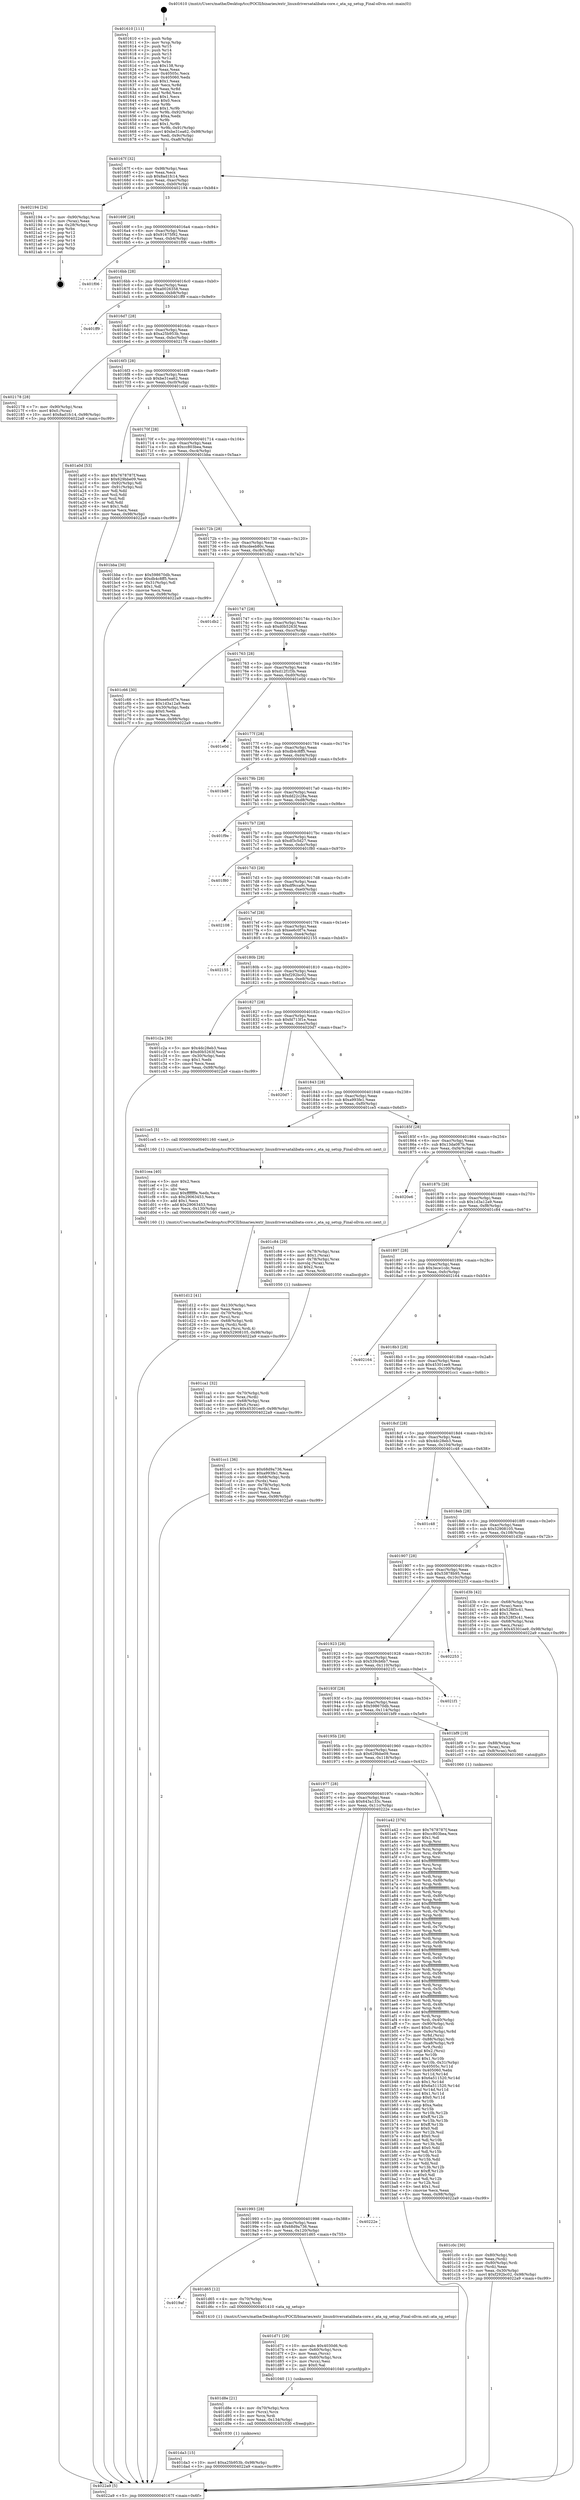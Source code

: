 digraph "0x401610" {
  label = "0x401610 (/mnt/c/Users/mathe/Desktop/tcc/POCII/binaries/extr_linuxdriversatalibata-core.c_ata_sg_setup_Final-ollvm.out::main(0))"
  labelloc = "t"
  node[shape=record]

  Entry [label="",width=0.3,height=0.3,shape=circle,fillcolor=black,style=filled]
  "0x40167f" [label="{
     0x40167f [32]\l
     | [instrs]\l
     &nbsp;&nbsp;0x40167f \<+6\>: mov -0x98(%rbp),%eax\l
     &nbsp;&nbsp;0x401685 \<+2\>: mov %eax,%ecx\l
     &nbsp;&nbsp;0x401687 \<+6\>: sub $0x8ad1fc14,%ecx\l
     &nbsp;&nbsp;0x40168d \<+6\>: mov %eax,-0xac(%rbp)\l
     &nbsp;&nbsp;0x401693 \<+6\>: mov %ecx,-0xb0(%rbp)\l
     &nbsp;&nbsp;0x401699 \<+6\>: je 0000000000402194 \<main+0xb84\>\l
  }"]
  "0x402194" [label="{
     0x402194 [24]\l
     | [instrs]\l
     &nbsp;&nbsp;0x402194 \<+7\>: mov -0x90(%rbp),%rax\l
     &nbsp;&nbsp;0x40219b \<+2\>: mov (%rax),%eax\l
     &nbsp;&nbsp;0x40219d \<+4\>: lea -0x28(%rbp),%rsp\l
     &nbsp;&nbsp;0x4021a1 \<+1\>: pop %rbx\l
     &nbsp;&nbsp;0x4021a2 \<+2\>: pop %r12\l
     &nbsp;&nbsp;0x4021a4 \<+2\>: pop %r13\l
     &nbsp;&nbsp;0x4021a6 \<+2\>: pop %r14\l
     &nbsp;&nbsp;0x4021a8 \<+2\>: pop %r15\l
     &nbsp;&nbsp;0x4021aa \<+1\>: pop %rbp\l
     &nbsp;&nbsp;0x4021ab \<+1\>: ret\l
  }"]
  "0x40169f" [label="{
     0x40169f [28]\l
     | [instrs]\l
     &nbsp;&nbsp;0x40169f \<+5\>: jmp 00000000004016a4 \<main+0x94\>\l
     &nbsp;&nbsp;0x4016a4 \<+6\>: mov -0xac(%rbp),%eax\l
     &nbsp;&nbsp;0x4016aa \<+5\>: sub $0x91675f92,%eax\l
     &nbsp;&nbsp;0x4016af \<+6\>: mov %eax,-0xb4(%rbp)\l
     &nbsp;&nbsp;0x4016b5 \<+6\>: je 0000000000401f06 \<main+0x8f6\>\l
  }"]
  Exit [label="",width=0.3,height=0.3,shape=circle,fillcolor=black,style=filled,peripheries=2]
  "0x401f06" [label="{
     0x401f06\l
  }", style=dashed]
  "0x4016bb" [label="{
     0x4016bb [28]\l
     | [instrs]\l
     &nbsp;&nbsp;0x4016bb \<+5\>: jmp 00000000004016c0 \<main+0xb0\>\l
     &nbsp;&nbsp;0x4016c0 \<+6\>: mov -0xac(%rbp),%eax\l
     &nbsp;&nbsp;0x4016c6 \<+5\>: sub $0xa0026358,%eax\l
     &nbsp;&nbsp;0x4016cb \<+6\>: mov %eax,-0xb8(%rbp)\l
     &nbsp;&nbsp;0x4016d1 \<+6\>: je 0000000000401ff9 \<main+0x9e9\>\l
  }"]
  "0x401da3" [label="{
     0x401da3 [15]\l
     | [instrs]\l
     &nbsp;&nbsp;0x401da3 \<+10\>: movl $0xa25b953b,-0x98(%rbp)\l
     &nbsp;&nbsp;0x401dad \<+5\>: jmp 00000000004022a9 \<main+0xc99\>\l
  }"]
  "0x401ff9" [label="{
     0x401ff9\l
  }", style=dashed]
  "0x4016d7" [label="{
     0x4016d7 [28]\l
     | [instrs]\l
     &nbsp;&nbsp;0x4016d7 \<+5\>: jmp 00000000004016dc \<main+0xcc\>\l
     &nbsp;&nbsp;0x4016dc \<+6\>: mov -0xac(%rbp),%eax\l
     &nbsp;&nbsp;0x4016e2 \<+5\>: sub $0xa25b953b,%eax\l
     &nbsp;&nbsp;0x4016e7 \<+6\>: mov %eax,-0xbc(%rbp)\l
     &nbsp;&nbsp;0x4016ed \<+6\>: je 0000000000402178 \<main+0xb68\>\l
  }"]
  "0x401d8e" [label="{
     0x401d8e [21]\l
     | [instrs]\l
     &nbsp;&nbsp;0x401d8e \<+4\>: mov -0x70(%rbp),%rcx\l
     &nbsp;&nbsp;0x401d92 \<+3\>: mov (%rcx),%rcx\l
     &nbsp;&nbsp;0x401d95 \<+3\>: mov %rcx,%rdi\l
     &nbsp;&nbsp;0x401d98 \<+6\>: mov %eax,-0x134(%rbp)\l
     &nbsp;&nbsp;0x401d9e \<+5\>: call 0000000000401030 \<free@plt\>\l
     | [calls]\l
     &nbsp;&nbsp;0x401030 \{1\} (unknown)\l
  }"]
  "0x402178" [label="{
     0x402178 [28]\l
     | [instrs]\l
     &nbsp;&nbsp;0x402178 \<+7\>: mov -0x90(%rbp),%rax\l
     &nbsp;&nbsp;0x40217f \<+6\>: movl $0x0,(%rax)\l
     &nbsp;&nbsp;0x402185 \<+10\>: movl $0x8ad1fc14,-0x98(%rbp)\l
     &nbsp;&nbsp;0x40218f \<+5\>: jmp 00000000004022a9 \<main+0xc99\>\l
  }"]
  "0x4016f3" [label="{
     0x4016f3 [28]\l
     | [instrs]\l
     &nbsp;&nbsp;0x4016f3 \<+5\>: jmp 00000000004016f8 \<main+0xe8\>\l
     &nbsp;&nbsp;0x4016f8 \<+6\>: mov -0xac(%rbp),%eax\l
     &nbsp;&nbsp;0x4016fe \<+5\>: sub $0xbe31ea62,%eax\l
     &nbsp;&nbsp;0x401703 \<+6\>: mov %eax,-0xc0(%rbp)\l
     &nbsp;&nbsp;0x401709 \<+6\>: je 0000000000401a0d \<main+0x3fd\>\l
  }"]
  "0x401d71" [label="{
     0x401d71 [29]\l
     | [instrs]\l
     &nbsp;&nbsp;0x401d71 \<+10\>: movabs $0x4030d6,%rdi\l
     &nbsp;&nbsp;0x401d7b \<+4\>: mov -0x60(%rbp),%rcx\l
     &nbsp;&nbsp;0x401d7f \<+2\>: mov %eax,(%rcx)\l
     &nbsp;&nbsp;0x401d81 \<+4\>: mov -0x60(%rbp),%rcx\l
     &nbsp;&nbsp;0x401d85 \<+2\>: mov (%rcx),%esi\l
     &nbsp;&nbsp;0x401d87 \<+2\>: mov $0x0,%al\l
     &nbsp;&nbsp;0x401d89 \<+5\>: call 0000000000401040 \<printf@plt\>\l
     | [calls]\l
     &nbsp;&nbsp;0x401040 \{1\} (unknown)\l
  }"]
  "0x401a0d" [label="{
     0x401a0d [53]\l
     | [instrs]\l
     &nbsp;&nbsp;0x401a0d \<+5\>: mov $0x7678787f,%eax\l
     &nbsp;&nbsp;0x401a12 \<+5\>: mov $0x629bbe09,%ecx\l
     &nbsp;&nbsp;0x401a17 \<+6\>: mov -0x92(%rbp),%dl\l
     &nbsp;&nbsp;0x401a1d \<+7\>: mov -0x91(%rbp),%sil\l
     &nbsp;&nbsp;0x401a24 \<+3\>: mov %dl,%dil\l
     &nbsp;&nbsp;0x401a27 \<+3\>: and %sil,%dil\l
     &nbsp;&nbsp;0x401a2a \<+3\>: xor %sil,%dl\l
     &nbsp;&nbsp;0x401a2d \<+3\>: or %dl,%dil\l
     &nbsp;&nbsp;0x401a30 \<+4\>: test $0x1,%dil\l
     &nbsp;&nbsp;0x401a34 \<+3\>: cmovne %ecx,%eax\l
     &nbsp;&nbsp;0x401a37 \<+6\>: mov %eax,-0x98(%rbp)\l
     &nbsp;&nbsp;0x401a3d \<+5\>: jmp 00000000004022a9 \<main+0xc99\>\l
  }"]
  "0x40170f" [label="{
     0x40170f [28]\l
     | [instrs]\l
     &nbsp;&nbsp;0x40170f \<+5\>: jmp 0000000000401714 \<main+0x104\>\l
     &nbsp;&nbsp;0x401714 \<+6\>: mov -0xac(%rbp),%eax\l
     &nbsp;&nbsp;0x40171a \<+5\>: sub $0xcc803bea,%eax\l
     &nbsp;&nbsp;0x40171f \<+6\>: mov %eax,-0xc4(%rbp)\l
     &nbsp;&nbsp;0x401725 \<+6\>: je 0000000000401bba \<main+0x5aa\>\l
  }"]
  "0x4022a9" [label="{
     0x4022a9 [5]\l
     | [instrs]\l
     &nbsp;&nbsp;0x4022a9 \<+5\>: jmp 000000000040167f \<main+0x6f\>\l
  }"]
  "0x401610" [label="{
     0x401610 [111]\l
     | [instrs]\l
     &nbsp;&nbsp;0x401610 \<+1\>: push %rbp\l
     &nbsp;&nbsp;0x401611 \<+3\>: mov %rsp,%rbp\l
     &nbsp;&nbsp;0x401614 \<+2\>: push %r15\l
     &nbsp;&nbsp;0x401616 \<+2\>: push %r14\l
     &nbsp;&nbsp;0x401618 \<+2\>: push %r13\l
     &nbsp;&nbsp;0x40161a \<+2\>: push %r12\l
     &nbsp;&nbsp;0x40161c \<+1\>: push %rbx\l
     &nbsp;&nbsp;0x40161d \<+7\>: sub $0x138,%rsp\l
     &nbsp;&nbsp;0x401624 \<+2\>: xor %eax,%eax\l
     &nbsp;&nbsp;0x401626 \<+7\>: mov 0x40505c,%ecx\l
     &nbsp;&nbsp;0x40162d \<+7\>: mov 0x405060,%edx\l
     &nbsp;&nbsp;0x401634 \<+3\>: sub $0x1,%eax\l
     &nbsp;&nbsp;0x401637 \<+3\>: mov %ecx,%r8d\l
     &nbsp;&nbsp;0x40163a \<+3\>: add %eax,%r8d\l
     &nbsp;&nbsp;0x40163d \<+4\>: imul %r8d,%ecx\l
     &nbsp;&nbsp;0x401641 \<+3\>: and $0x1,%ecx\l
     &nbsp;&nbsp;0x401644 \<+3\>: cmp $0x0,%ecx\l
     &nbsp;&nbsp;0x401647 \<+4\>: sete %r9b\l
     &nbsp;&nbsp;0x40164b \<+4\>: and $0x1,%r9b\l
     &nbsp;&nbsp;0x40164f \<+7\>: mov %r9b,-0x92(%rbp)\l
     &nbsp;&nbsp;0x401656 \<+3\>: cmp $0xa,%edx\l
     &nbsp;&nbsp;0x401659 \<+4\>: setl %r9b\l
     &nbsp;&nbsp;0x40165d \<+4\>: and $0x1,%r9b\l
     &nbsp;&nbsp;0x401661 \<+7\>: mov %r9b,-0x91(%rbp)\l
     &nbsp;&nbsp;0x401668 \<+10\>: movl $0xbe31ea62,-0x98(%rbp)\l
     &nbsp;&nbsp;0x401672 \<+6\>: mov %edi,-0x9c(%rbp)\l
     &nbsp;&nbsp;0x401678 \<+7\>: mov %rsi,-0xa8(%rbp)\l
  }"]
  "0x4019af" [label="{
     0x4019af\l
  }", style=dashed]
  "0x401bba" [label="{
     0x401bba [30]\l
     | [instrs]\l
     &nbsp;&nbsp;0x401bba \<+5\>: mov $0x598670db,%eax\l
     &nbsp;&nbsp;0x401bbf \<+5\>: mov $0xdb4c8ff5,%ecx\l
     &nbsp;&nbsp;0x401bc4 \<+3\>: mov -0x31(%rbp),%dl\l
     &nbsp;&nbsp;0x401bc7 \<+3\>: test $0x1,%dl\l
     &nbsp;&nbsp;0x401bca \<+3\>: cmovne %ecx,%eax\l
     &nbsp;&nbsp;0x401bcd \<+6\>: mov %eax,-0x98(%rbp)\l
     &nbsp;&nbsp;0x401bd3 \<+5\>: jmp 00000000004022a9 \<main+0xc99\>\l
  }"]
  "0x40172b" [label="{
     0x40172b [28]\l
     | [instrs]\l
     &nbsp;&nbsp;0x40172b \<+5\>: jmp 0000000000401730 \<main+0x120\>\l
     &nbsp;&nbsp;0x401730 \<+6\>: mov -0xac(%rbp),%eax\l
     &nbsp;&nbsp;0x401736 \<+5\>: sub $0xcdeeb80c,%eax\l
     &nbsp;&nbsp;0x40173b \<+6\>: mov %eax,-0xc8(%rbp)\l
     &nbsp;&nbsp;0x401741 \<+6\>: je 0000000000401db2 \<main+0x7a2\>\l
  }"]
  "0x401d65" [label="{
     0x401d65 [12]\l
     | [instrs]\l
     &nbsp;&nbsp;0x401d65 \<+4\>: mov -0x70(%rbp),%rax\l
     &nbsp;&nbsp;0x401d69 \<+3\>: mov (%rax),%rdi\l
     &nbsp;&nbsp;0x401d6c \<+5\>: call 0000000000401410 \<ata_sg_setup\>\l
     | [calls]\l
     &nbsp;&nbsp;0x401410 \{1\} (/mnt/c/Users/mathe/Desktop/tcc/POCII/binaries/extr_linuxdriversatalibata-core.c_ata_sg_setup_Final-ollvm.out::ata_sg_setup)\l
  }"]
  "0x401db2" [label="{
     0x401db2\l
  }", style=dashed]
  "0x401747" [label="{
     0x401747 [28]\l
     | [instrs]\l
     &nbsp;&nbsp;0x401747 \<+5\>: jmp 000000000040174c \<main+0x13c\>\l
     &nbsp;&nbsp;0x40174c \<+6\>: mov -0xac(%rbp),%eax\l
     &nbsp;&nbsp;0x401752 \<+5\>: sub $0xd0b5263f,%eax\l
     &nbsp;&nbsp;0x401757 \<+6\>: mov %eax,-0xcc(%rbp)\l
     &nbsp;&nbsp;0x40175d \<+6\>: je 0000000000401c66 \<main+0x656\>\l
  }"]
  "0x401993" [label="{
     0x401993 [28]\l
     | [instrs]\l
     &nbsp;&nbsp;0x401993 \<+5\>: jmp 0000000000401998 \<main+0x388\>\l
     &nbsp;&nbsp;0x401998 \<+6\>: mov -0xac(%rbp),%eax\l
     &nbsp;&nbsp;0x40199e \<+5\>: sub $0x68d9a736,%eax\l
     &nbsp;&nbsp;0x4019a3 \<+6\>: mov %eax,-0x120(%rbp)\l
     &nbsp;&nbsp;0x4019a9 \<+6\>: je 0000000000401d65 \<main+0x755\>\l
  }"]
  "0x401c66" [label="{
     0x401c66 [30]\l
     | [instrs]\l
     &nbsp;&nbsp;0x401c66 \<+5\>: mov $0xee6c0f7e,%eax\l
     &nbsp;&nbsp;0x401c6b \<+5\>: mov $0x1d3a12a9,%ecx\l
     &nbsp;&nbsp;0x401c70 \<+3\>: mov -0x30(%rbp),%edx\l
     &nbsp;&nbsp;0x401c73 \<+3\>: cmp $0x0,%edx\l
     &nbsp;&nbsp;0x401c76 \<+3\>: cmove %ecx,%eax\l
     &nbsp;&nbsp;0x401c79 \<+6\>: mov %eax,-0x98(%rbp)\l
     &nbsp;&nbsp;0x401c7f \<+5\>: jmp 00000000004022a9 \<main+0xc99\>\l
  }"]
  "0x401763" [label="{
     0x401763 [28]\l
     | [instrs]\l
     &nbsp;&nbsp;0x401763 \<+5\>: jmp 0000000000401768 \<main+0x158\>\l
     &nbsp;&nbsp;0x401768 \<+6\>: mov -0xac(%rbp),%eax\l
     &nbsp;&nbsp;0x40176e \<+5\>: sub $0xd12f1f3b,%eax\l
     &nbsp;&nbsp;0x401773 \<+6\>: mov %eax,-0xd0(%rbp)\l
     &nbsp;&nbsp;0x401779 \<+6\>: je 0000000000401e0d \<main+0x7fd\>\l
  }"]
  "0x40222e" [label="{
     0x40222e\l
  }", style=dashed]
  "0x401e0d" [label="{
     0x401e0d\l
  }", style=dashed]
  "0x40177f" [label="{
     0x40177f [28]\l
     | [instrs]\l
     &nbsp;&nbsp;0x40177f \<+5\>: jmp 0000000000401784 \<main+0x174\>\l
     &nbsp;&nbsp;0x401784 \<+6\>: mov -0xac(%rbp),%eax\l
     &nbsp;&nbsp;0x40178a \<+5\>: sub $0xdb4c8ff5,%eax\l
     &nbsp;&nbsp;0x40178f \<+6\>: mov %eax,-0xd4(%rbp)\l
     &nbsp;&nbsp;0x401795 \<+6\>: je 0000000000401bd8 \<main+0x5c8\>\l
  }"]
  "0x401d12" [label="{
     0x401d12 [41]\l
     | [instrs]\l
     &nbsp;&nbsp;0x401d12 \<+6\>: mov -0x130(%rbp),%ecx\l
     &nbsp;&nbsp;0x401d18 \<+3\>: imul %eax,%ecx\l
     &nbsp;&nbsp;0x401d1b \<+4\>: mov -0x70(%rbp),%rsi\l
     &nbsp;&nbsp;0x401d1f \<+3\>: mov (%rsi),%rsi\l
     &nbsp;&nbsp;0x401d22 \<+4\>: mov -0x68(%rbp),%rdi\l
     &nbsp;&nbsp;0x401d26 \<+3\>: movslq (%rdi),%rdi\l
     &nbsp;&nbsp;0x401d29 \<+3\>: mov %ecx,(%rsi,%rdi,4)\l
     &nbsp;&nbsp;0x401d2c \<+10\>: movl $0x52908105,-0x98(%rbp)\l
     &nbsp;&nbsp;0x401d36 \<+5\>: jmp 00000000004022a9 \<main+0xc99\>\l
  }"]
  "0x401bd8" [label="{
     0x401bd8\l
  }", style=dashed]
  "0x40179b" [label="{
     0x40179b [28]\l
     | [instrs]\l
     &nbsp;&nbsp;0x40179b \<+5\>: jmp 00000000004017a0 \<main+0x190\>\l
     &nbsp;&nbsp;0x4017a0 \<+6\>: mov -0xac(%rbp),%eax\l
     &nbsp;&nbsp;0x4017a6 \<+5\>: sub $0xdd22c28a,%eax\l
     &nbsp;&nbsp;0x4017ab \<+6\>: mov %eax,-0xd8(%rbp)\l
     &nbsp;&nbsp;0x4017b1 \<+6\>: je 0000000000401f9e \<main+0x98e\>\l
  }"]
  "0x401cea" [label="{
     0x401cea [40]\l
     | [instrs]\l
     &nbsp;&nbsp;0x401cea \<+5\>: mov $0x2,%ecx\l
     &nbsp;&nbsp;0x401cef \<+1\>: cltd\l
     &nbsp;&nbsp;0x401cf0 \<+2\>: idiv %ecx\l
     &nbsp;&nbsp;0x401cf2 \<+6\>: imul $0xfffffffe,%edx,%ecx\l
     &nbsp;&nbsp;0x401cf8 \<+6\>: sub $0x29063453,%ecx\l
     &nbsp;&nbsp;0x401cfe \<+3\>: add $0x1,%ecx\l
     &nbsp;&nbsp;0x401d01 \<+6\>: add $0x29063453,%ecx\l
     &nbsp;&nbsp;0x401d07 \<+6\>: mov %ecx,-0x130(%rbp)\l
     &nbsp;&nbsp;0x401d0d \<+5\>: call 0000000000401160 \<next_i\>\l
     | [calls]\l
     &nbsp;&nbsp;0x401160 \{1\} (/mnt/c/Users/mathe/Desktop/tcc/POCII/binaries/extr_linuxdriversatalibata-core.c_ata_sg_setup_Final-ollvm.out::next_i)\l
  }"]
  "0x401f9e" [label="{
     0x401f9e\l
  }", style=dashed]
  "0x4017b7" [label="{
     0x4017b7 [28]\l
     | [instrs]\l
     &nbsp;&nbsp;0x4017b7 \<+5\>: jmp 00000000004017bc \<main+0x1ac\>\l
     &nbsp;&nbsp;0x4017bc \<+6\>: mov -0xac(%rbp),%eax\l
     &nbsp;&nbsp;0x4017c2 \<+5\>: sub $0xdf3c5d27,%eax\l
     &nbsp;&nbsp;0x4017c7 \<+6\>: mov %eax,-0xdc(%rbp)\l
     &nbsp;&nbsp;0x4017cd \<+6\>: je 0000000000401f80 \<main+0x970\>\l
  }"]
  "0x401ca1" [label="{
     0x401ca1 [32]\l
     | [instrs]\l
     &nbsp;&nbsp;0x401ca1 \<+4\>: mov -0x70(%rbp),%rdi\l
     &nbsp;&nbsp;0x401ca5 \<+3\>: mov %rax,(%rdi)\l
     &nbsp;&nbsp;0x401ca8 \<+4\>: mov -0x68(%rbp),%rax\l
     &nbsp;&nbsp;0x401cac \<+6\>: movl $0x0,(%rax)\l
     &nbsp;&nbsp;0x401cb2 \<+10\>: movl $0x45301ee9,-0x98(%rbp)\l
     &nbsp;&nbsp;0x401cbc \<+5\>: jmp 00000000004022a9 \<main+0xc99\>\l
  }"]
  "0x401f80" [label="{
     0x401f80\l
  }", style=dashed]
  "0x4017d3" [label="{
     0x4017d3 [28]\l
     | [instrs]\l
     &nbsp;&nbsp;0x4017d3 \<+5\>: jmp 00000000004017d8 \<main+0x1c8\>\l
     &nbsp;&nbsp;0x4017d8 \<+6\>: mov -0xac(%rbp),%eax\l
     &nbsp;&nbsp;0x4017de \<+5\>: sub $0xdf9cca9c,%eax\l
     &nbsp;&nbsp;0x4017e3 \<+6\>: mov %eax,-0xe0(%rbp)\l
     &nbsp;&nbsp;0x4017e9 \<+6\>: je 0000000000402108 \<main+0xaf8\>\l
  }"]
  "0x401c0c" [label="{
     0x401c0c [30]\l
     | [instrs]\l
     &nbsp;&nbsp;0x401c0c \<+4\>: mov -0x80(%rbp),%rdi\l
     &nbsp;&nbsp;0x401c10 \<+2\>: mov %eax,(%rdi)\l
     &nbsp;&nbsp;0x401c12 \<+4\>: mov -0x80(%rbp),%rdi\l
     &nbsp;&nbsp;0x401c16 \<+2\>: mov (%rdi),%eax\l
     &nbsp;&nbsp;0x401c18 \<+3\>: mov %eax,-0x30(%rbp)\l
     &nbsp;&nbsp;0x401c1b \<+10\>: movl $0xf292bc02,-0x98(%rbp)\l
     &nbsp;&nbsp;0x401c25 \<+5\>: jmp 00000000004022a9 \<main+0xc99\>\l
  }"]
  "0x402108" [label="{
     0x402108\l
  }", style=dashed]
  "0x4017ef" [label="{
     0x4017ef [28]\l
     | [instrs]\l
     &nbsp;&nbsp;0x4017ef \<+5\>: jmp 00000000004017f4 \<main+0x1e4\>\l
     &nbsp;&nbsp;0x4017f4 \<+6\>: mov -0xac(%rbp),%eax\l
     &nbsp;&nbsp;0x4017fa \<+5\>: sub $0xee6c0f7e,%eax\l
     &nbsp;&nbsp;0x4017ff \<+6\>: mov %eax,-0xe4(%rbp)\l
     &nbsp;&nbsp;0x401805 \<+6\>: je 0000000000402155 \<main+0xb45\>\l
  }"]
  "0x401977" [label="{
     0x401977 [28]\l
     | [instrs]\l
     &nbsp;&nbsp;0x401977 \<+5\>: jmp 000000000040197c \<main+0x36c\>\l
     &nbsp;&nbsp;0x40197c \<+6\>: mov -0xac(%rbp),%eax\l
     &nbsp;&nbsp;0x401982 \<+5\>: sub $0x643a133c,%eax\l
     &nbsp;&nbsp;0x401987 \<+6\>: mov %eax,-0x11c(%rbp)\l
     &nbsp;&nbsp;0x40198d \<+6\>: je 000000000040222e \<main+0xc1e\>\l
  }"]
  "0x402155" [label="{
     0x402155\l
  }", style=dashed]
  "0x40180b" [label="{
     0x40180b [28]\l
     | [instrs]\l
     &nbsp;&nbsp;0x40180b \<+5\>: jmp 0000000000401810 \<main+0x200\>\l
     &nbsp;&nbsp;0x401810 \<+6\>: mov -0xac(%rbp),%eax\l
     &nbsp;&nbsp;0x401816 \<+5\>: sub $0xf292bc02,%eax\l
     &nbsp;&nbsp;0x40181b \<+6\>: mov %eax,-0xe8(%rbp)\l
     &nbsp;&nbsp;0x401821 \<+6\>: je 0000000000401c2a \<main+0x61a\>\l
  }"]
  "0x401a42" [label="{
     0x401a42 [376]\l
     | [instrs]\l
     &nbsp;&nbsp;0x401a42 \<+5\>: mov $0x7678787f,%eax\l
     &nbsp;&nbsp;0x401a47 \<+5\>: mov $0xcc803bea,%ecx\l
     &nbsp;&nbsp;0x401a4c \<+2\>: mov $0x1,%dl\l
     &nbsp;&nbsp;0x401a4e \<+3\>: mov %rsp,%rsi\l
     &nbsp;&nbsp;0x401a51 \<+4\>: add $0xfffffffffffffff0,%rsi\l
     &nbsp;&nbsp;0x401a55 \<+3\>: mov %rsi,%rsp\l
     &nbsp;&nbsp;0x401a58 \<+7\>: mov %rsi,-0x90(%rbp)\l
     &nbsp;&nbsp;0x401a5f \<+3\>: mov %rsp,%rsi\l
     &nbsp;&nbsp;0x401a62 \<+4\>: add $0xfffffffffffffff0,%rsi\l
     &nbsp;&nbsp;0x401a66 \<+3\>: mov %rsi,%rsp\l
     &nbsp;&nbsp;0x401a69 \<+3\>: mov %rsp,%rdi\l
     &nbsp;&nbsp;0x401a6c \<+4\>: add $0xfffffffffffffff0,%rdi\l
     &nbsp;&nbsp;0x401a70 \<+3\>: mov %rdi,%rsp\l
     &nbsp;&nbsp;0x401a73 \<+7\>: mov %rdi,-0x88(%rbp)\l
     &nbsp;&nbsp;0x401a7a \<+3\>: mov %rsp,%rdi\l
     &nbsp;&nbsp;0x401a7d \<+4\>: add $0xfffffffffffffff0,%rdi\l
     &nbsp;&nbsp;0x401a81 \<+3\>: mov %rdi,%rsp\l
     &nbsp;&nbsp;0x401a84 \<+4\>: mov %rdi,-0x80(%rbp)\l
     &nbsp;&nbsp;0x401a88 \<+3\>: mov %rsp,%rdi\l
     &nbsp;&nbsp;0x401a8b \<+4\>: add $0xfffffffffffffff0,%rdi\l
     &nbsp;&nbsp;0x401a8f \<+3\>: mov %rdi,%rsp\l
     &nbsp;&nbsp;0x401a92 \<+4\>: mov %rdi,-0x78(%rbp)\l
     &nbsp;&nbsp;0x401a96 \<+3\>: mov %rsp,%rdi\l
     &nbsp;&nbsp;0x401a99 \<+4\>: add $0xfffffffffffffff0,%rdi\l
     &nbsp;&nbsp;0x401a9d \<+3\>: mov %rdi,%rsp\l
     &nbsp;&nbsp;0x401aa0 \<+4\>: mov %rdi,-0x70(%rbp)\l
     &nbsp;&nbsp;0x401aa4 \<+3\>: mov %rsp,%rdi\l
     &nbsp;&nbsp;0x401aa7 \<+4\>: add $0xfffffffffffffff0,%rdi\l
     &nbsp;&nbsp;0x401aab \<+3\>: mov %rdi,%rsp\l
     &nbsp;&nbsp;0x401aae \<+4\>: mov %rdi,-0x68(%rbp)\l
     &nbsp;&nbsp;0x401ab2 \<+3\>: mov %rsp,%rdi\l
     &nbsp;&nbsp;0x401ab5 \<+4\>: add $0xfffffffffffffff0,%rdi\l
     &nbsp;&nbsp;0x401ab9 \<+3\>: mov %rdi,%rsp\l
     &nbsp;&nbsp;0x401abc \<+4\>: mov %rdi,-0x60(%rbp)\l
     &nbsp;&nbsp;0x401ac0 \<+3\>: mov %rsp,%rdi\l
     &nbsp;&nbsp;0x401ac3 \<+4\>: add $0xfffffffffffffff0,%rdi\l
     &nbsp;&nbsp;0x401ac7 \<+3\>: mov %rdi,%rsp\l
     &nbsp;&nbsp;0x401aca \<+4\>: mov %rdi,-0x58(%rbp)\l
     &nbsp;&nbsp;0x401ace \<+3\>: mov %rsp,%rdi\l
     &nbsp;&nbsp;0x401ad1 \<+4\>: add $0xfffffffffffffff0,%rdi\l
     &nbsp;&nbsp;0x401ad5 \<+3\>: mov %rdi,%rsp\l
     &nbsp;&nbsp;0x401ad8 \<+4\>: mov %rdi,-0x50(%rbp)\l
     &nbsp;&nbsp;0x401adc \<+3\>: mov %rsp,%rdi\l
     &nbsp;&nbsp;0x401adf \<+4\>: add $0xfffffffffffffff0,%rdi\l
     &nbsp;&nbsp;0x401ae3 \<+3\>: mov %rdi,%rsp\l
     &nbsp;&nbsp;0x401ae6 \<+4\>: mov %rdi,-0x48(%rbp)\l
     &nbsp;&nbsp;0x401aea \<+3\>: mov %rsp,%rdi\l
     &nbsp;&nbsp;0x401aed \<+4\>: add $0xfffffffffffffff0,%rdi\l
     &nbsp;&nbsp;0x401af1 \<+3\>: mov %rdi,%rsp\l
     &nbsp;&nbsp;0x401af4 \<+4\>: mov %rdi,-0x40(%rbp)\l
     &nbsp;&nbsp;0x401af8 \<+7\>: mov -0x90(%rbp),%rdi\l
     &nbsp;&nbsp;0x401aff \<+6\>: movl $0x0,(%rdi)\l
     &nbsp;&nbsp;0x401b05 \<+7\>: mov -0x9c(%rbp),%r8d\l
     &nbsp;&nbsp;0x401b0c \<+3\>: mov %r8d,(%rsi)\l
     &nbsp;&nbsp;0x401b0f \<+7\>: mov -0x88(%rbp),%rdi\l
     &nbsp;&nbsp;0x401b16 \<+7\>: mov -0xa8(%rbp),%r9\l
     &nbsp;&nbsp;0x401b1d \<+3\>: mov %r9,(%rdi)\l
     &nbsp;&nbsp;0x401b20 \<+3\>: cmpl $0x2,(%rsi)\l
     &nbsp;&nbsp;0x401b23 \<+4\>: setne %r10b\l
     &nbsp;&nbsp;0x401b27 \<+4\>: and $0x1,%r10b\l
     &nbsp;&nbsp;0x401b2b \<+4\>: mov %r10b,-0x31(%rbp)\l
     &nbsp;&nbsp;0x401b2f \<+8\>: mov 0x40505c,%r11d\l
     &nbsp;&nbsp;0x401b37 \<+7\>: mov 0x405060,%ebx\l
     &nbsp;&nbsp;0x401b3e \<+3\>: mov %r11d,%r14d\l
     &nbsp;&nbsp;0x401b41 \<+7\>: sub $0x6a511520,%r14d\l
     &nbsp;&nbsp;0x401b48 \<+4\>: sub $0x1,%r14d\l
     &nbsp;&nbsp;0x401b4c \<+7\>: add $0x6a511520,%r14d\l
     &nbsp;&nbsp;0x401b53 \<+4\>: imul %r14d,%r11d\l
     &nbsp;&nbsp;0x401b57 \<+4\>: and $0x1,%r11d\l
     &nbsp;&nbsp;0x401b5b \<+4\>: cmp $0x0,%r11d\l
     &nbsp;&nbsp;0x401b5f \<+4\>: sete %r10b\l
     &nbsp;&nbsp;0x401b63 \<+3\>: cmp $0xa,%ebx\l
     &nbsp;&nbsp;0x401b66 \<+4\>: setl %r15b\l
     &nbsp;&nbsp;0x401b6a \<+3\>: mov %r10b,%r12b\l
     &nbsp;&nbsp;0x401b6d \<+4\>: xor $0xff,%r12b\l
     &nbsp;&nbsp;0x401b71 \<+3\>: mov %r15b,%r13b\l
     &nbsp;&nbsp;0x401b74 \<+4\>: xor $0xff,%r13b\l
     &nbsp;&nbsp;0x401b78 \<+3\>: xor $0x0,%dl\l
     &nbsp;&nbsp;0x401b7b \<+3\>: mov %r12b,%sil\l
     &nbsp;&nbsp;0x401b7e \<+4\>: and $0x0,%sil\l
     &nbsp;&nbsp;0x401b82 \<+3\>: and %dl,%r10b\l
     &nbsp;&nbsp;0x401b85 \<+3\>: mov %r13b,%dil\l
     &nbsp;&nbsp;0x401b88 \<+4\>: and $0x0,%dil\l
     &nbsp;&nbsp;0x401b8c \<+3\>: and %dl,%r15b\l
     &nbsp;&nbsp;0x401b8f \<+3\>: or %r10b,%sil\l
     &nbsp;&nbsp;0x401b92 \<+3\>: or %r15b,%dil\l
     &nbsp;&nbsp;0x401b95 \<+3\>: xor %dil,%sil\l
     &nbsp;&nbsp;0x401b98 \<+3\>: or %r13b,%r12b\l
     &nbsp;&nbsp;0x401b9b \<+4\>: xor $0xff,%r12b\l
     &nbsp;&nbsp;0x401b9f \<+3\>: or $0x0,%dl\l
     &nbsp;&nbsp;0x401ba2 \<+3\>: and %dl,%r12b\l
     &nbsp;&nbsp;0x401ba5 \<+3\>: or %r12b,%sil\l
     &nbsp;&nbsp;0x401ba8 \<+4\>: test $0x1,%sil\l
     &nbsp;&nbsp;0x401bac \<+3\>: cmovne %ecx,%eax\l
     &nbsp;&nbsp;0x401baf \<+6\>: mov %eax,-0x98(%rbp)\l
     &nbsp;&nbsp;0x401bb5 \<+5\>: jmp 00000000004022a9 \<main+0xc99\>\l
  }"]
  "0x401c2a" [label="{
     0x401c2a [30]\l
     | [instrs]\l
     &nbsp;&nbsp;0x401c2a \<+5\>: mov $0x4dc28eb3,%eax\l
     &nbsp;&nbsp;0x401c2f \<+5\>: mov $0xd0b5263f,%ecx\l
     &nbsp;&nbsp;0x401c34 \<+3\>: mov -0x30(%rbp),%edx\l
     &nbsp;&nbsp;0x401c37 \<+3\>: cmp $0x1,%edx\l
     &nbsp;&nbsp;0x401c3a \<+3\>: cmovl %ecx,%eax\l
     &nbsp;&nbsp;0x401c3d \<+6\>: mov %eax,-0x98(%rbp)\l
     &nbsp;&nbsp;0x401c43 \<+5\>: jmp 00000000004022a9 \<main+0xc99\>\l
  }"]
  "0x401827" [label="{
     0x401827 [28]\l
     | [instrs]\l
     &nbsp;&nbsp;0x401827 \<+5\>: jmp 000000000040182c \<main+0x21c\>\l
     &nbsp;&nbsp;0x40182c \<+6\>: mov -0xac(%rbp),%eax\l
     &nbsp;&nbsp;0x401832 \<+5\>: sub $0xfd713f1e,%eax\l
     &nbsp;&nbsp;0x401837 \<+6\>: mov %eax,-0xec(%rbp)\l
     &nbsp;&nbsp;0x40183d \<+6\>: je 00000000004020d7 \<main+0xac7\>\l
  }"]
  "0x40195b" [label="{
     0x40195b [28]\l
     | [instrs]\l
     &nbsp;&nbsp;0x40195b \<+5\>: jmp 0000000000401960 \<main+0x350\>\l
     &nbsp;&nbsp;0x401960 \<+6\>: mov -0xac(%rbp),%eax\l
     &nbsp;&nbsp;0x401966 \<+5\>: sub $0x629bbe09,%eax\l
     &nbsp;&nbsp;0x40196b \<+6\>: mov %eax,-0x118(%rbp)\l
     &nbsp;&nbsp;0x401971 \<+6\>: je 0000000000401a42 \<main+0x432\>\l
  }"]
  "0x4020d7" [label="{
     0x4020d7\l
  }", style=dashed]
  "0x401843" [label="{
     0x401843 [28]\l
     | [instrs]\l
     &nbsp;&nbsp;0x401843 \<+5\>: jmp 0000000000401848 \<main+0x238\>\l
     &nbsp;&nbsp;0x401848 \<+6\>: mov -0xac(%rbp),%eax\l
     &nbsp;&nbsp;0x40184e \<+5\>: sub $0xa993fe1,%eax\l
     &nbsp;&nbsp;0x401853 \<+6\>: mov %eax,-0xf0(%rbp)\l
     &nbsp;&nbsp;0x401859 \<+6\>: je 0000000000401ce5 \<main+0x6d5\>\l
  }"]
  "0x401bf9" [label="{
     0x401bf9 [19]\l
     | [instrs]\l
     &nbsp;&nbsp;0x401bf9 \<+7\>: mov -0x88(%rbp),%rax\l
     &nbsp;&nbsp;0x401c00 \<+3\>: mov (%rax),%rax\l
     &nbsp;&nbsp;0x401c03 \<+4\>: mov 0x8(%rax),%rdi\l
     &nbsp;&nbsp;0x401c07 \<+5\>: call 0000000000401060 \<atoi@plt\>\l
     | [calls]\l
     &nbsp;&nbsp;0x401060 \{1\} (unknown)\l
  }"]
  "0x401ce5" [label="{
     0x401ce5 [5]\l
     | [instrs]\l
     &nbsp;&nbsp;0x401ce5 \<+5\>: call 0000000000401160 \<next_i\>\l
     | [calls]\l
     &nbsp;&nbsp;0x401160 \{1\} (/mnt/c/Users/mathe/Desktop/tcc/POCII/binaries/extr_linuxdriversatalibata-core.c_ata_sg_setup_Final-ollvm.out::next_i)\l
  }"]
  "0x40185f" [label="{
     0x40185f [28]\l
     | [instrs]\l
     &nbsp;&nbsp;0x40185f \<+5\>: jmp 0000000000401864 \<main+0x254\>\l
     &nbsp;&nbsp;0x401864 \<+6\>: mov -0xac(%rbp),%eax\l
     &nbsp;&nbsp;0x40186a \<+5\>: sub $0x13da087b,%eax\l
     &nbsp;&nbsp;0x40186f \<+6\>: mov %eax,-0xf4(%rbp)\l
     &nbsp;&nbsp;0x401875 \<+6\>: je 00000000004020e6 \<main+0xad6\>\l
  }"]
  "0x40193f" [label="{
     0x40193f [28]\l
     | [instrs]\l
     &nbsp;&nbsp;0x40193f \<+5\>: jmp 0000000000401944 \<main+0x334\>\l
     &nbsp;&nbsp;0x401944 \<+6\>: mov -0xac(%rbp),%eax\l
     &nbsp;&nbsp;0x40194a \<+5\>: sub $0x598670db,%eax\l
     &nbsp;&nbsp;0x40194f \<+6\>: mov %eax,-0x114(%rbp)\l
     &nbsp;&nbsp;0x401955 \<+6\>: je 0000000000401bf9 \<main+0x5e9\>\l
  }"]
  "0x4020e6" [label="{
     0x4020e6\l
  }", style=dashed]
  "0x40187b" [label="{
     0x40187b [28]\l
     | [instrs]\l
     &nbsp;&nbsp;0x40187b \<+5\>: jmp 0000000000401880 \<main+0x270\>\l
     &nbsp;&nbsp;0x401880 \<+6\>: mov -0xac(%rbp),%eax\l
     &nbsp;&nbsp;0x401886 \<+5\>: sub $0x1d3a12a9,%eax\l
     &nbsp;&nbsp;0x40188b \<+6\>: mov %eax,-0xf8(%rbp)\l
     &nbsp;&nbsp;0x401891 \<+6\>: je 0000000000401c84 \<main+0x674\>\l
  }"]
  "0x4021f1" [label="{
     0x4021f1\l
  }", style=dashed]
  "0x401c84" [label="{
     0x401c84 [29]\l
     | [instrs]\l
     &nbsp;&nbsp;0x401c84 \<+4\>: mov -0x78(%rbp),%rax\l
     &nbsp;&nbsp;0x401c88 \<+6\>: movl $0x1,(%rax)\l
     &nbsp;&nbsp;0x401c8e \<+4\>: mov -0x78(%rbp),%rax\l
     &nbsp;&nbsp;0x401c92 \<+3\>: movslq (%rax),%rax\l
     &nbsp;&nbsp;0x401c95 \<+4\>: shl $0x2,%rax\l
     &nbsp;&nbsp;0x401c99 \<+3\>: mov %rax,%rdi\l
     &nbsp;&nbsp;0x401c9c \<+5\>: call 0000000000401050 \<malloc@plt\>\l
     | [calls]\l
     &nbsp;&nbsp;0x401050 \{1\} (unknown)\l
  }"]
  "0x401897" [label="{
     0x401897 [28]\l
     | [instrs]\l
     &nbsp;&nbsp;0x401897 \<+5\>: jmp 000000000040189c \<main+0x28c\>\l
     &nbsp;&nbsp;0x40189c \<+6\>: mov -0xac(%rbp),%eax\l
     &nbsp;&nbsp;0x4018a2 \<+5\>: sub $0x3ece1cdc,%eax\l
     &nbsp;&nbsp;0x4018a7 \<+6\>: mov %eax,-0xfc(%rbp)\l
     &nbsp;&nbsp;0x4018ad \<+6\>: je 0000000000402164 \<main+0xb54\>\l
  }"]
  "0x401923" [label="{
     0x401923 [28]\l
     | [instrs]\l
     &nbsp;&nbsp;0x401923 \<+5\>: jmp 0000000000401928 \<main+0x318\>\l
     &nbsp;&nbsp;0x401928 \<+6\>: mov -0xac(%rbp),%eax\l
     &nbsp;&nbsp;0x40192e \<+5\>: sub $0x539cb6b7,%eax\l
     &nbsp;&nbsp;0x401933 \<+6\>: mov %eax,-0x110(%rbp)\l
     &nbsp;&nbsp;0x401939 \<+6\>: je 00000000004021f1 \<main+0xbe1\>\l
  }"]
  "0x402164" [label="{
     0x402164\l
  }", style=dashed]
  "0x4018b3" [label="{
     0x4018b3 [28]\l
     | [instrs]\l
     &nbsp;&nbsp;0x4018b3 \<+5\>: jmp 00000000004018b8 \<main+0x2a8\>\l
     &nbsp;&nbsp;0x4018b8 \<+6\>: mov -0xac(%rbp),%eax\l
     &nbsp;&nbsp;0x4018be \<+5\>: sub $0x45301ee9,%eax\l
     &nbsp;&nbsp;0x4018c3 \<+6\>: mov %eax,-0x100(%rbp)\l
     &nbsp;&nbsp;0x4018c9 \<+6\>: je 0000000000401cc1 \<main+0x6b1\>\l
  }"]
  "0x402253" [label="{
     0x402253\l
  }", style=dashed]
  "0x401cc1" [label="{
     0x401cc1 [36]\l
     | [instrs]\l
     &nbsp;&nbsp;0x401cc1 \<+5\>: mov $0x68d9a736,%eax\l
     &nbsp;&nbsp;0x401cc6 \<+5\>: mov $0xa993fe1,%ecx\l
     &nbsp;&nbsp;0x401ccb \<+4\>: mov -0x68(%rbp),%rdx\l
     &nbsp;&nbsp;0x401ccf \<+2\>: mov (%rdx),%esi\l
     &nbsp;&nbsp;0x401cd1 \<+4\>: mov -0x78(%rbp),%rdx\l
     &nbsp;&nbsp;0x401cd5 \<+2\>: cmp (%rdx),%esi\l
     &nbsp;&nbsp;0x401cd7 \<+3\>: cmovl %ecx,%eax\l
     &nbsp;&nbsp;0x401cda \<+6\>: mov %eax,-0x98(%rbp)\l
     &nbsp;&nbsp;0x401ce0 \<+5\>: jmp 00000000004022a9 \<main+0xc99\>\l
  }"]
  "0x4018cf" [label="{
     0x4018cf [28]\l
     | [instrs]\l
     &nbsp;&nbsp;0x4018cf \<+5\>: jmp 00000000004018d4 \<main+0x2c4\>\l
     &nbsp;&nbsp;0x4018d4 \<+6\>: mov -0xac(%rbp),%eax\l
     &nbsp;&nbsp;0x4018da \<+5\>: sub $0x4dc28eb3,%eax\l
     &nbsp;&nbsp;0x4018df \<+6\>: mov %eax,-0x104(%rbp)\l
     &nbsp;&nbsp;0x4018e5 \<+6\>: je 0000000000401c48 \<main+0x638\>\l
  }"]
  "0x401907" [label="{
     0x401907 [28]\l
     | [instrs]\l
     &nbsp;&nbsp;0x401907 \<+5\>: jmp 000000000040190c \<main+0x2fc\>\l
     &nbsp;&nbsp;0x40190c \<+6\>: mov -0xac(%rbp),%eax\l
     &nbsp;&nbsp;0x401912 \<+5\>: sub $0x53878b95,%eax\l
     &nbsp;&nbsp;0x401917 \<+6\>: mov %eax,-0x10c(%rbp)\l
     &nbsp;&nbsp;0x40191d \<+6\>: je 0000000000402253 \<main+0xc43\>\l
  }"]
  "0x401c48" [label="{
     0x401c48\l
  }", style=dashed]
  "0x4018eb" [label="{
     0x4018eb [28]\l
     | [instrs]\l
     &nbsp;&nbsp;0x4018eb \<+5\>: jmp 00000000004018f0 \<main+0x2e0\>\l
     &nbsp;&nbsp;0x4018f0 \<+6\>: mov -0xac(%rbp),%eax\l
     &nbsp;&nbsp;0x4018f6 \<+5\>: sub $0x52908105,%eax\l
     &nbsp;&nbsp;0x4018fb \<+6\>: mov %eax,-0x108(%rbp)\l
     &nbsp;&nbsp;0x401901 \<+6\>: je 0000000000401d3b \<main+0x72b\>\l
  }"]
  "0x401d3b" [label="{
     0x401d3b [42]\l
     | [instrs]\l
     &nbsp;&nbsp;0x401d3b \<+4\>: mov -0x68(%rbp),%rax\l
     &nbsp;&nbsp;0x401d3f \<+2\>: mov (%rax),%ecx\l
     &nbsp;&nbsp;0x401d41 \<+6\>: add $0x528f3c41,%ecx\l
     &nbsp;&nbsp;0x401d47 \<+3\>: add $0x1,%ecx\l
     &nbsp;&nbsp;0x401d4a \<+6\>: sub $0x528f3c41,%ecx\l
     &nbsp;&nbsp;0x401d50 \<+4\>: mov -0x68(%rbp),%rax\l
     &nbsp;&nbsp;0x401d54 \<+2\>: mov %ecx,(%rax)\l
     &nbsp;&nbsp;0x401d56 \<+10\>: movl $0x45301ee9,-0x98(%rbp)\l
     &nbsp;&nbsp;0x401d60 \<+5\>: jmp 00000000004022a9 \<main+0xc99\>\l
  }"]
  Entry -> "0x401610" [label=" 1"]
  "0x40167f" -> "0x402194" [label=" 1"]
  "0x40167f" -> "0x40169f" [label=" 13"]
  "0x402194" -> Exit [label=" 1"]
  "0x40169f" -> "0x401f06" [label=" 0"]
  "0x40169f" -> "0x4016bb" [label=" 13"]
  "0x402178" -> "0x4022a9" [label=" 1"]
  "0x4016bb" -> "0x401ff9" [label=" 0"]
  "0x4016bb" -> "0x4016d7" [label=" 13"]
  "0x401da3" -> "0x4022a9" [label=" 1"]
  "0x4016d7" -> "0x402178" [label=" 1"]
  "0x4016d7" -> "0x4016f3" [label=" 12"]
  "0x401d8e" -> "0x401da3" [label=" 1"]
  "0x4016f3" -> "0x401a0d" [label=" 1"]
  "0x4016f3" -> "0x40170f" [label=" 11"]
  "0x401a0d" -> "0x4022a9" [label=" 1"]
  "0x401610" -> "0x40167f" [label=" 1"]
  "0x4022a9" -> "0x40167f" [label=" 13"]
  "0x401d71" -> "0x401d8e" [label=" 1"]
  "0x40170f" -> "0x401bba" [label=" 1"]
  "0x40170f" -> "0x40172b" [label=" 10"]
  "0x401d65" -> "0x401d71" [label=" 1"]
  "0x40172b" -> "0x401db2" [label=" 0"]
  "0x40172b" -> "0x401747" [label=" 10"]
  "0x401993" -> "0x4019af" [label=" 0"]
  "0x401747" -> "0x401c66" [label=" 1"]
  "0x401747" -> "0x401763" [label=" 9"]
  "0x401993" -> "0x401d65" [label=" 1"]
  "0x401763" -> "0x401e0d" [label=" 0"]
  "0x401763" -> "0x40177f" [label=" 9"]
  "0x401977" -> "0x401993" [label=" 1"]
  "0x40177f" -> "0x401bd8" [label=" 0"]
  "0x40177f" -> "0x40179b" [label=" 9"]
  "0x401977" -> "0x40222e" [label=" 0"]
  "0x40179b" -> "0x401f9e" [label=" 0"]
  "0x40179b" -> "0x4017b7" [label=" 9"]
  "0x401d3b" -> "0x4022a9" [label=" 1"]
  "0x4017b7" -> "0x401f80" [label=" 0"]
  "0x4017b7" -> "0x4017d3" [label=" 9"]
  "0x401d12" -> "0x4022a9" [label=" 1"]
  "0x4017d3" -> "0x402108" [label=" 0"]
  "0x4017d3" -> "0x4017ef" [label=" 9"]
  "0x401cea" -> "0x401d12" [label=" 1"]
  "0x4017ef" -> "0x402155" [label=" 0"]
  "0x4017ef" -> "0x40180b" [label=" 9"]
  "0x401cc1" -> "0x4022a9" [label=" 2"]
  "0x40180b" -> "0x401c2a" [label=" 1"]
  "0x40180b" -> "0x401827" [label=" 8"]
  "0x401ca1" -> "0x4022a9" [label=" 1"]
  "0x401827" -> "0x4020d7" [label=" 0"]
  "0x401827" -> "0x401843" [label=" 8"]
  "0x401c66" -> "0x4022a9" [label=" 1"]
  "0x401843" -> "0x401ce5" [label=" 1"]
  "0x401843" -> "0x40185f" [label=" 7"]
  "0x401c2a" -> "0x4022a9" [label=" 1"]
  "0x40185f" -> "0x4020e6" [label=" 0"]
  "0x40185f" -> "0x40187b" [label=" 7"]
  "0x401bf9" -> "0x401c0c" [label=" 1"]
  "0x40187b" -> "0x401c84" [label=" 1"]
  "0x40187b" -> "0x401897" [label=" 6"]
  "0x401bba" -> "0x4022a9" [label=" 1"]
  "0x401897" -> "0x402164" [label=" 0"]
  "0x401897" -> "0x4018b3" [label=" 6"]
  "0x401ce5" -> "0x401cea" [label=" 1"]
  "0x4018b3" -> "0x401cc1" [label=" 2"]
  "0x4018b3" -> "0x4018cf" [label=" 4"]
  "0x40195b" -> "0x401977" [label=" 1"]
  "0x4018cf" -> "0x401c48" [label=" 0"]
  "0x4018cf" -> "0x4018eb" [label=" 4"]
  "0x401c84" -> "0x401ca1" [label=" 1"]
  "0x4018eb" -> "0x401d3b" [label=" 1"]
  "0x4018eb" -> "0x401907" [label=" 3"]
  "0x40195b" -> "0x401a42" [label=" 1"]
  "0x401907" -> "0x402253" [label=" 0"]
  "0x401907" -> "0x401923" [label=" 3"]
  "0x401a42" -> "0x4022a9" [label=" 1"]
  "0x401923" -> "0x4021f1" [label=" 0"]
  "0x401923" -> "0x40193f" [label=" 3"]
  "0x401c0c" -> "0x4022a9" [label=" 1"]
  "0x40193f" -> "0x401bf9" [label=" 1"]
  "0x40193f" -> "0x40195b" [label=" 2"]
}
